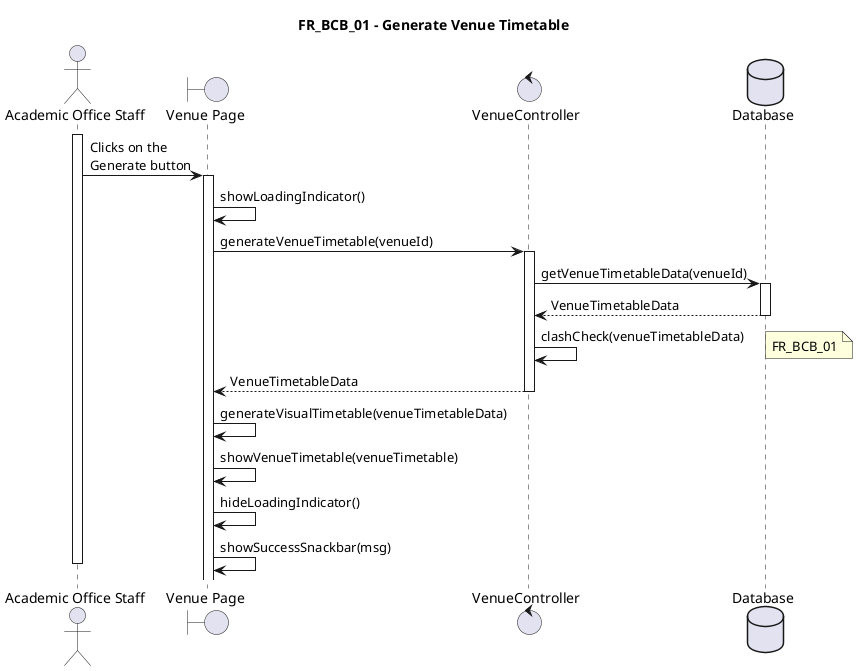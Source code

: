 @startuml FR_BCB_01
title FR_BCB_01 - Generate Venue Timetable
skinparam maxMessageSize 125

actor "Academic Office Staff" as eu
boundary "Venue Page" as fe
control "VenueController" as ct
database "Database" as db

activate eu

eu -> fe ++ : Clicks on the Generate button
fe -> fe : showLoadingIndicator()

fe -> ct ++ : generateVenueTimetable(venueId)
ct -> db ++ : getVenueTimetableData(venueId)
db --> ct -- : VenueTimetableData
ct -> ct : clashCheck(venueTimetableData)
note right : FR_BCB_01

ct --> fe -- : VenueTimetableData

fe -> fe : generateVisualTimetable(venueTimetableData)
fe -> fe : showVenueTimetable(venueTimetable)
fe -> fe : hideLoadingIndicator()
fe -> fe : showSuccessSnackbar(msg)

deactivate eu

@enduml